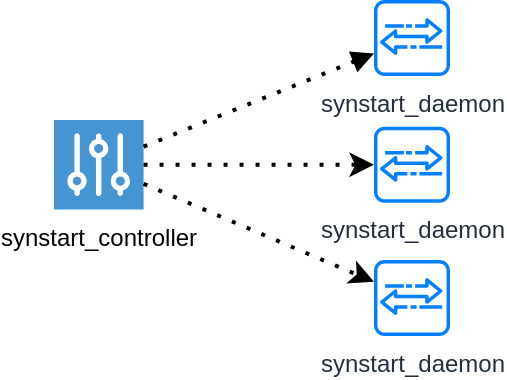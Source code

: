 <mxfile version="14.2.7" type="device"><diagram id="EDzJoTpdQ_dNzqflIt42" name="Page-1"><mxGraphModel dx="567" dy="519" grid="1" gridSize="10" guides="1" tooltips="1" connect="1" arrows="1" fold="1" page="1" pageScale="1" pageWidth="827" pageHeight="1169" math="0" shadow="0"><root><mxCell id="0"/><mxCell id="1" parent="0"/><mxCell id="Tb464V_tqSZU5Dio43Wf-1" value="synstart_controller" style="pointerEvents=1;shadow=0;dashed=0;html=1;strokeColor=none;fillColor=#4495D1;labelPosition=center;verticalLabelPosition=bottom;verticalAlign=top;align=center;outlineConnect=0;shape=mxgraph.veeam.controller;" vertex="1" parent="1"><mxGeometry x="140" y="240" width="44.8" height="44.8" as="geometry"/></mxCell><mxCell id="Tb464V_tqSZU5Dio43Wf-4" value="synstart_daemon" style="outlineConnect=0;fontColor=#232F3E;gradientColor=none;strokeColor=none;dashed=0;verticalLabelPosition=bottom;verticalAlign=top;align=center;html=1;fontSize=12;fontStyle=0;aspect=fixed;shape=mxgraph.aws4.agent2;fillColor=#007FFF;" vertex="1" parent="1"><mxGeometry x="300" y="180" width="38" height="38" as="geometry"/></mxCell><mxCell id="Tb464V_tqSZU5Dio43Wf-5" value="synstart_daemon" style="outlineConnect=0;fontColor=#232F3E;gradientColor=none;strokeColor=none;dashed=0;verticalLabelPosition=bottom;verticalAlign=top;align=center;html=1;fontSize=12;fontStyle=0;aspect=fixed;shape=mxgraph.aws4.agent2;fillColor=#007FFF;" vertex="1" parent="1"><mxGeometry x="300" y="243.4" width="38" height="38" as="geometry"/></mxCell><mxCell id="Tb464V_tqSZU5Dio43Wf-6" value="synstart_daemon" style="outlineConnect=0;fontColor=#232F3E;gradientColor=none;strokeColor=none;dashed=0;verticalLabelPosition=bottom;verticalAlign=top;align=center;html=1;fontSize=12;fontStyle=0;aspect=fixed;shape=mxgraph.aws4.agent2;fillColor=#007FFF;" vertex="1" parent="1"><mxGeometry x="300" y="310" width="38" height="38" as="geometry"/></mxCell><mxCell id="Tb464V_tqSZU5Dio43Wf-7" value="" style="endArrow=block;dashed=1;html=1;dashPattern=1 3;strokeWidth=2;endFill=1;" edge="1" parent="1" source="Tb464V_tqSZU5Dio43Wf-1" target="Tb464V_tqSZU5Dio43Wf-4"><mxGeometry width="50" height="50" relative="1" as="geometry"><mxPoint x="390" y="420" as="sourcePoint"/><mxPoint x="440" y="370" as="targetPoint"/></mxGeometry></mxCell><mxCell id="Tb464V_tqSZU5Dio43Wf-8" value="" style="endArrow=classic;dashed=1;html=1;dashPattern=1 3;strokeWidth=2;endFill=1;" edge="1" parent="1" source="Tb464V_tqSZU5Dio43Wf-1" target="Tb464V_tqSZU5Dio43Wf-5"><mxGeometry width="50" height="50" relative="1" as="geometry"><mxPoint x="194.8" y="263.331" as="sourcePoint"/><mxPoint x="310" y="216.692" as="targetPoint"/></mxGeometry></mxCell><mxCell id="Tb464V_tqSZU5Dio43Wf-9" value="" style="endArrow=classic;dashed=1;html=1;dashPattern=1 3;strokeWidth=2;endFill=1;" edge="1" parent="1" source="Tb464V_tqSZU5Dio43Wf-1" target="Tb464V_tqSZU5Dio43Wf-6"><mxGeometry width="50" height="50" relative="1" as="geometry"><mxPoint x="194.8" y="272.4" as="sourcePoint"/><mxPoint x="310" y="272.4" as="targetPoint"/></mxGeometry></mxCell></root></mxGraphModel></diagram></mxfile>